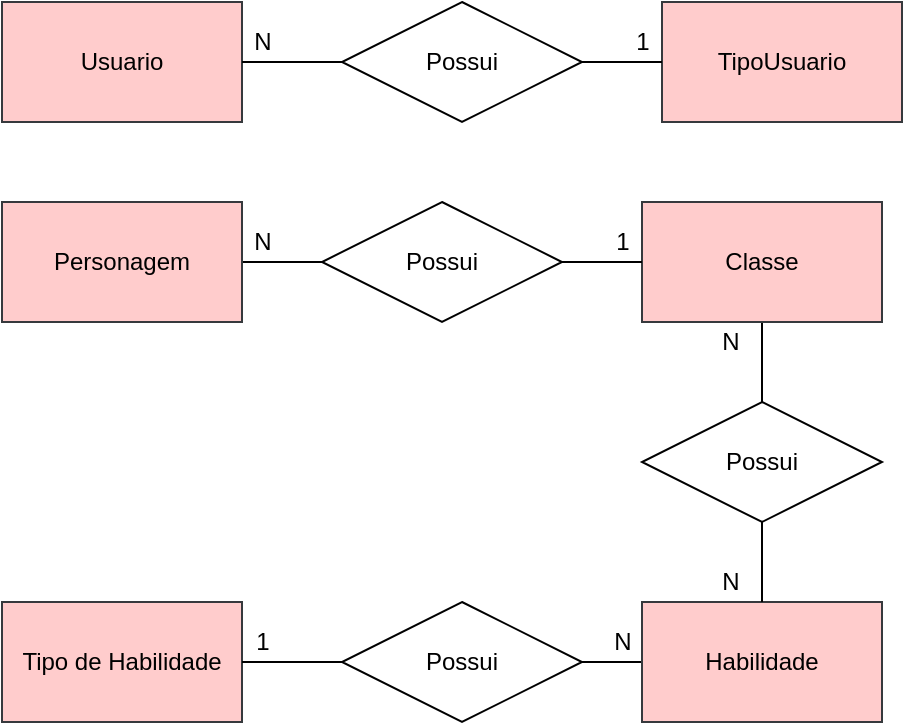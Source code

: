 <mxfile version="15.2.9" type="device" pages="2"><diagram id="pe6S_byXZUkdJXPU5mEr" name="Conceitual"><mxGraphModel dx="827" dy="1621" grid="1" gridSize="10" guides="1" tooltips="1" connect="1" arrows="1" fold="1" page="1" pageScale="1" pageWidth="827" pageHeight="1169" math="0" shadow="0"><root><mxCell id="0"/><mxCell id="1" parent="0"/><mxCell id="32VMa2iup4EwKvDJx6Ky-8" value="" style="edgeStyle=orthogonalEdgeStyle;rounded=0;orthogonalLoop=1;jettySize=auto;html=1;endArrow=none;endFill=0;" parent="1" source="32VMa2iup4EwKvDJx6Ky-1" target="32VMa2iup4EwKvDJx6Ky-5" edge="1"><mxGeometry relative="1" as="geometry"/></mxCell><mxCell id="32VMa2iup4EwKvDJx6Ky-1" value="Personagem" style="rounded=0;whiteSpace=wrap;html=1;fillColor=#ffcccc;strokeColor=#36393d;" parent="1" vertex="1"><mxGeometry x="40" y="40" width="120" height="60" as="geometry"/></mxCell><mxCell id="32VMa2iup4EwKvDJx6Ky-10" value="" style="edgeStyle=orthogonalEdgeStyle;rounded=0;orthogonalLoop=1;jettySize=auto;html=1;endArrow=none;endFill=0;" parent="1" source="32VMa2iup4EwKvDJx6Ky-2" target="32VMa2iup4EwKvDJx6Ky-6" edge="1"><mxGeometry relative="1" as="geometry"/></mxCell><mxCell id="32VMa2iup4EwKvDJx6Ky-2" value="Classe" style="rounded=0;whiteSpace=wrap;html=1;fillColor=#ffcccc;strokeColor=#36393d;" parent="1" vertex="1"><mxGeometry x="360" y="40" width="120" height="60" as="geometry"/></mxCell><mxCell id="32VMa2iup4EwKvDJx6Ky-12" value="" style="edgeStyle=orthogonalEdgeStyle;rounded=0;orthogonalLoop=1;jettySize=auto;html=1;endArrow=none;endFill=0;" parent="1" source="32VMa2iup4EwKvDJx6Ky-3" target="32VMa2iup4EwKvDJx6Ky-7" edge="1"><mxGeometry relative="1" as="geometry"/></mxCell><mxCell id="32VMa2iup4EwKvDJx6Ky-3" value="Habilidade" style="rounded=0;whiteSpace=wrap;html=1;fillColor=#ffcccc;strokeColor=#36393d;" parent="1" vertex="1"><mxGeometry x="360" y="240" width="120" height="60" as="geometry"/></mxCell><mxCell id="32VMa2iup4EwKvDJx6Ky-4" value="Tipo de Habilidade" style="rounded=0;whiteSpace=wrap;html=1;fillColor=#ffcccc;strokeColor=#36393d;" parent="1" vertex="1"><mxGeometry x="40" y="240" width="120" height="60" as="geometry"/></mxCell><mxCell id="32VMa2iup4EwKvDJx6Ky-9" value="" style="edgeStyle=orthogonalEdgeStyle;rounded=0;orthogonalLoop=1;jettySize=auto;html=1;endArrow=none;endFill=0;" parent="1" source="32VMa2iup4EwKvDJx6Ky-5" target="32VMa2iup4EwKvDJx6Ky-2" edge="1"><mxGeometry relative="1" as="geometry"/></mxCell><mxCell id="32VMa2iup4EwKvDJx6Ky-5" value="Possui" style="shape=rhombus;perimeter=rhombusPerimeter;whiteSpace=wrap;html=1;align=center;" parent="1" vertex="1"><mxGeometry x="200" y="40" width="120" height="60" as="geometry"/></mxCell><mxCell id="32VMa2iup4EwKvDJx6Ky-11" value="" style="edgeStyle=orthogonalEdgeStyle;rounded=0;orthogonalLoop=1;jettySize=auto;html=1;endArrow=none;endFill=0;" parent="1" source="32VMa2iup4EwKvDJx6Ky-6" target="32VMa2iup4EwKvDJx6Ky-3" edge="1"><mxGeometry relative="1" as="geometry"/></mxCell><mxCell id="32VMa2iup4EwKvDJx6Ky-6" value="Possui" style="shape=rhombus;perimeter=rhombusPerimeter;whiteSpace=wrap;html=1;align=center;" parent="1" vertex="1"><mxGeometry x="360" y="140" width="120" height="60" as="geometry"/></mxCell><mxCell id="32VMa2iup4EwKvDJx6Ky-13" value="" style="edgeStyle=orthogonalEdgeStyle;rounded=0;orthogonalLoop=1;jettySize=auto;html=1;endArrow=none;endFill=0;" parent="1" source="32VMa2iup4EwKvDJx6Ky-7" target="32VMa2iup4EwKvDJx6Ky-4" edge="1"><mxGeometry relative="1" as="geometry"/></mxCell><mxCell id="32VMa2iup4EwKvDJx6Ky-7" value="Possui" style="shape=rhombus;perimeter=rhombusPerimeter;whiteSpace=wrap;html=1;align=center;" parent="1" vertex="1"><mxGeometry x="210" y="240" width="120" height="60" as="geometry"/></mxCell><mxCell id="32VMa2iup4EwKvDJx6Ky-14" value="1" style="text;html=1;align=center;verticalAlign=middle;resizable=0;points=[];autosize=1;strokeColor=none;" parent="1" vertex="1"><mxGeometry x="160" y="250" width="20" height="20" as="geometry"/></mxCell><mxCell id="32VMa2iup4EwKvDJx6Ky-15" value="N" style="text;html=1;align=center;verticalAlign=middle;resizable=0;points=[];autosize=1;strokeColor=none;" parent="1" vertex="1"><mxGeometry x="160" y="50" width="20" height="20" as="geometry"/></mxCell><mxCell id="32VMa2iup4EwKvDJx6Ky-16" value="1" style="text;html=1;align=center;verticalAlign=middle;resizable=0;points=[];autosize=1;strokeColor=none;" parent="1" vertex="1"><mxGeometry x="340" y="50" width="20" height="20" as="geometry"/></mxCell><mxCell id="32VMa2iup4EwKvDJx6Ky-17" value="N" style="text;html=1;align=center;verticalAlign=middle;resizable=0;points=[];autosize=1;strokeColor=none;" parent="1" vertex="1"><mxGeometry x="394" y="220" width="20" height="20" as="geometry"/></mxCell><mxCell id="32VMa2iup4EwKvDJx6Ky-18" value="N" style="text;html=1;align=center;verticalAlign=middle;resizable=0;points=[];autosize=1;strokeColor=none;" parent="1" vertex="1"><mxGeometry x="394" y="100" width="20" height="20" as="geometry"/></mxCell><mxCell id="32VMa2iup4EwKvDJx6Ky-19" value="N" style="text;html=1;align=center;verticalAlign=middle;resizable=0;points=[];autosize=1;strokeColor=none;" parent="1" vertex="1"><mxGeometry x="340" y="250" width="20" height="20" as="geometry"/></mxCell><mxCell id="jNYJSeb-MGrkqm-s81Lj-1" value="Usuario" style="rounded=0;whiteSpace=wrap;html=1;fillColor=#ffcccc;strokeColor=#36393d;" parent="1" vertex="1"><mxGeometry x="40" y="-60" width="120" height="60" as="geometry"/></mxCell><mxCell id="jNYJSeb-MGrkqm-s81Lj-2" value="TipoUsuario" style="rounded=0;whiteSpace=wrap;html=1;fillColor=#ffcccc;strokeColor=#36393d;" parent="1" vertex="1"><mxGeometry x="370" y="-60" width="120" height="60" as="geometry"/></mxCell><mxCell id="jNYJSeb-MGrkqm-s81Lj-9" style="edgeStyle=orthogonalEdgeStyle;rounded=0;orthogonalLoop=1;jettySize=auto;html=1;entryX=0;entryY=0.5;entryDx=0;entryDy=0;endArrow=none;endFill=0;" parent="1" source="jNYJSeb-MGrkqm-s81Lj-8" target="jNYJSeb-MGrkqm-s81Lj-2" edge="1"><mxGeometry relative="1" as="geometry"/></mxCell><mxCell id="jNYJSeb-MGrkqm-s81Lj-10" style="edgeStyle=orthogonalEdgeStyle;rounded=0;orthogonalLoop=1;jettySize=auto;html=1;endArrow=none;endFill=0;" parent="1" source="jNYJSeb-MGrkqm-s81Lj-8" edge="1"><mxGeometry relative="1" as="geometry"><mxPoint x="160" y="-30" as="targetPoint"/></mxGeometry></mxCell><mxCell id="jNYJSeb-MGrkqm-s81Lj-8" value="Possui" style="shape=rhombus;perimeter=rhombusPerimeter;whiteSpace=wrap;html=1;align=center;" parent="1" vertex="1"><mxGeometry x="210" y="-60" width="120" height="60" as="geometry"/></mxCell><mxCell id="jNYJSeb-MGrkqm-s81Lj-11" value="1" style="text;html=1;align=center;verticalAlign=middle;resizable=0;points=[];autosize=1;strokeColor=none;" parent="1" vertex="1"><mxGeometry x="350" y="-50" width="20" height="20" as="geometry"/></mxCell><mxCell id="jNYJSeb-MGrkqm-s81Lj-12" value="N" style="text;html=1;align=center;verticalAlign=middle;resizable=0;points=[];autosize=1;strokeColor=none;" parent="1" vertex="1"><mxGeometry x="160" y="-50" width="20" height="20" as="geometry"/></mxCell></root></mxGraphModel></diagram><diagram id="WA9pQKZmRM6LVmnjSdNz" name="Lógico"><mxGraphModel dx="827" dy="452" grid="1" gridSize="10" guides="1" tooltips="1" connect="1" arrows="1" fold="1" page="1" pageScale="1" pageWidth="827" pageHeight="1169" math="0" shadow="0"><root><mxCell id="51PjIUgPOjgPhP40xyAd-0"/><mxCell id="51PjIUgPOjgPhP40xyAd-1" parent="51PjIUgPOjgPhP40xyAd-0"/><mxCell id="hi-IT4I07AFx1sJYs_g6-0" value="Personagem" style="shape=table;startSize=30;container=1;collapsible=1;childLayout=tableLayout;fixedRows=1;rowLines=0;fontStyle=1;align=center;resizeLast=1;" parent="51PjIUgPOjgPhP40xyAd-1" vertex="1"><mxGeometry x="90" y="520" width="180" height="250" as="geometry"/></mxCell><mxCell id="hi-IT4I07AFx1sJYs_g6-1" value="" style="shape=partialRectangle;collapsible=0;dropTarget=0;pointerEvents=0;fillColor=none;top=0;left=0;bottom=0;right=0;points=[[0,0.5],[1,0.5]];portConstraint=eastwest;" parent="hi-IT4I07AFx1sJYs_g6-0" vertex="1"><mxGeometry y="30" width="180" height="30" as="geometry"/></mxCell><mxCell id="hi-IT4I07AFx1sJYs_g6-2" value="PK" style="shape=partialRectangle;connectable=0;fillColor=none;top=0;left=0;bottom=0;right=0;fontStyle=1;overflow=hidden;" parent="hi-IT4I07AFx1sJYs_g6-1" vertex="1"><mxGeometry width="60" height="30" as="geometry"/></mxCell><mxCell id="hi-IT4I07AFx1sJYs_g6-3" value="idPersonagem" style="shape=partialRectangle;connectable=0;fillColor=none;top=0;left=0;bottom=0;right=0;align=left;spacingLeft=6;fontStyle=5;overflow=hidden;" parent="hi-IT4I07AFx1sJYs_g6-1" vertex="1"><mxGeometry x="60" width="120" height="30" as="geometry"/></mxCell><mxCell id="hi-IT4I07AFx1sJYs_g6-4" value="" style="shape=partialRectangle;collapsible=0;dropTarget=0;pointerEvents=0;fillColor=none;top=0;left=0;bottom=1;right=0;points=[[0,0.5],[1,0.5]];portConstraint=eastwest;" parent="hi-IT4I07AFx1sJYs_g6-0" vertex="1"><mxGeometry y="60" width="180" height="30" as="geometry"/></mxCell><mxCell id="hi-IT4I07AFx1sJYs_g6-5" value="FK" style="shape=partialRectangle;connectable=0;fillColor=none;top=0;left=0;bottom=0;right=0;fontStyle=1;overflow=hidden;" parent="hi-IT4I07AFx1sJYs_g6-4" vertex="1"><mxGeometry width="60" height="30" as="geometry"/></mxCell><mxCell id="hi-IT4I07AFx1sJYs_g6-6" value="idClasse" style="shape=partialRectangle;connectable=0;fillColor=none;top=0;left=0;bottom=0;right=0;align=left;spacingLeft=6;fontStyle=5;overflow=hidden;" parent="hi-IT4I07AFx1sJYs_g6-4" vertex="1"><mxGeometry x="60" width="120" height="30" as="geometry"/></mxCell><mxCell id="hi-IT4I07AFx1sJYs_g6-7" value="" style="shape=partialRectangle;collapsible=0;dropTarget=0;pointerEvents=0;fillColor=none;top=0;left=0;bottom=0;right=0;points=[[0,0.5],[1,0.5]];portConstraint=eastwest;" parent="hi-IT4I07AFx1sJYs_g6-0" vertex="1"><mxGeometry y="90" width="180" height="30" as="geometry"/></mxCell><mxCell id="hi-IT4I07AFx1sJYs_g6-8" value="" style="shape=partialRectangle;connectable=0;fillColor=none;top=0;left=0;bottom=0;right=0;editable=1;overflow=hidden;" parent="hi-IT4I07AFx1sJYs_g6-7" vertex="1"><mxGeometry width="60" height="30" as="geometry"/></mxCell><mxCell id="hi-IT4I07AFx1sJYs_g6-9" value="nomePersonagem" style="shape=partialRectangle;connectable=0;fillColor=none;top=0;left=0;bottom=0;right=0;align=left;spacingLeft=6;overflow=hidden;" parent="hi-IT4I07AFx1sJYs_g6-7" vertex="1"><mxGeometry x="60" width="120" height="30" as="geometry"/></mxCell><mxCell id="hi-IT4I07AFx1sJYs_g6-10" value="" style="shape=partialRectangle;collapsible=0;dropTarget=0;pointerEvents=0;fillColor=none;top=0;left=0;bottom=0;right=0;points=[[0,0.5],[1,0.5]];portConstraint=eastwest;" parent="hi-IT4I07AFx1sJYs_g6-0" vertex="1"><mxGeometry y="120" width="180" height="30" as="geometry"/></mxCell><mxCell id="hi-IT4I07AFx1sJYs_g6-11" value="" style="shape=partialRectangle;connectable=0;fillColor=none;top=0;left=0;bottom=0;right=0;editable=1;overflow=hidden;" parent="hi-IT4I07AFx1sJYs_g6-10" vertex="1"><mxGeometry width="60" height="30" as="geometry"/></mxCell><mxCell id="hi-IT4I07AFx1sJYs_g6-12" value="Max.Vida" style="shape=partialRectangle;connectable=0;fillColor=none;top=0;left=0;bottom=0;right=0;align=left;spacingLeft=6;overflow=hidden;" parent="hi-IT4I07AFx1sJYs_g6-10" vertex="1"><mxGeometry x="60" width="120" height="30" as="geometry"/></mxCell><mxCell id="CB9X2LhZkORgHgp0hoy0-3" value="" style="shape=partialRectangle;collapsible=0;dropTarget=0;pointerEvents=0;fillColor=none;top=0;left=0;bottom=0;right=0;points=[[0,0.5],[1,0.5]];portConstraint=eastwest;" parent="hi-IT4I07AFx1sJYs_g6-0" vertex="1"><mxGeometry y="150" width="180" height="30" as="geometry"/></mxCell><mxCell id="CB9X2LhZkORgHgp0hoy0-4" value="" style="shape=partialRectangle;connectable=0;fillColor=none;top=0;left=0;bottom=0;right=0;editable=1;overflow=hidden;" parent="CB9X2LhZkORgHgp0hoy0-3" vertex="1"><mxGeometry width="60" height="30" as="geometry"/></mxCell><mxCell id="CB9X2LhZkORgHgp0hoy0-5" value="Max.Mana" style="shape=partialRectangle;connectable=0;fillColor=none;top=0;left=0;bottom=0;right=0;align=left;spacingLeft=6;overflow=hidden;" parent="CB9X2LhZkORgHgp0hoy0-3" vertex="1"><mxGeometry x="60" width="120" height="30" as="geometry"/></mxCell><mxCell id="CB9X2LhZkORgHgp0hoy0-6" value="" style="shape=partialRectangle;collapsible=0;dropTarget=0;pointerEvents=0;fillColor=none;top=0;left=0;bottom=0;right=0;points=[[0,0.5],[1,0.5]];portConstraint=eastwest;" parent="hi-IT4I07AFx1sJYs_g6-0" vertex="1"><mxGeometry y="180" width="180" height="30" as="geometry"/></mxCell><mxCell id="CB9X2LhZkORgHgp0hoy0-7" value="" style="shape=partialRectangle;connectable=0;fillColor=none;top=0;left=0;bottom=0;right=0;editable=1;overflow=hidden;" parent="CB9X2LhZkORgHgp0hoy0-6" vertex="1"><mxGeometry width="60" height="30" as="geometry"/></mxCell><mxCell id="CB9X2LhZkORgHgp0hoy0-8" value="dataCriacao" style="shape=partialRectangle;connectable=0;fillColor=none;top=0;left=0;bottom=0;right=0;align=left;spacingLeft=6;overflow=hidden;" parent="CB9X2LhZkORgHgp0hoy0-6" vertex="1"><mxGeometry x="60" width="120" height="30" as="geometry"/></mxCell><mxCell id="CB9X2LhZkORgHgp0hoy0-9" value="" style="shape=partialRectangle;collapsible=0;dropTarget=0;pointerEvents=0;fillColor=none;top=0;left=0;bottom=0;right=0;points=[[0,0.5],[1,0.5]];portConstraint=eastwest;" parent="hi-IT4I07AFx1sJYs_g6-0" vertex="1"><mxGeometry y="210" width="180" height="30" as="geometry"/></mxCell><mxCell id="CB9X2LhZkORgHgp0hoy0-10" value="" style="shape=partialRectangle;connectable=0;fillColor=none;top=0;left=0;bottom=0;right=0;editable=1;overflow=hidden;" parent="CB9X2LhZkORgHgp0hoy0-9" vertex="1"><mxGeometry width="60" height="30" as="geometry"/></mxCell><mxCell id="CB9X2LhZkORgHgp0hoy0-11" value="dataAtualizacao" style="shape=partialRectangle;connectable=0;fillColor=none;top=0;left=0;bottom=0;right=0;align=left;spacingLeft=6;overflow=hidden;" parent="CB9X2LhZkORgHgp0hoy0-9" vertex="1"><mxGeometry x="60" width="120" height="30" as="geometry"/></mxCell><mxCell id="CB9X2LhZkORgHgp0hoy0-12" value="Classe" style="shape=table;startSize=30;container=1;collapsible=1;childLayout=tableLayout;fixedRows=1;rowLines=0;fontStyle=1;align=center;resizeLast=1;" parent="51PjIUgPOjgPhP40xyAd-1" vertex="1"><mxGeometry x="350" y="520" width="180" height="100" as="geometry"/></mxCell><mxCell id="CB9X2LhZkORgHgp0hoy0-13" value="" style="shape=partialRectangle;collapsible=0;dropTarget=0;pointerEvents=0;fillColor=none;top=0;left=0;bottom=1;right=0;points=[[0,0.5],[1,0.5]];portConstraint=eastwest;" parent="CB9X2LhZkORgHgp0hoy0-12" vertex="1"><mxGeometry y="30" width="180" height="30" as="geometry"/></mxCell><mxCell id="CB9X2LhZkORgHgp0hoy0-14" value="PK" style="shape=partialRectangle;connectable=0;fillColor=none;top=0;left=0;bottom=0;right=0;fontStyle=1;overflow=hidden;" parent="CB9X2LhZkORgHgp0hoy0-13" vertex="1"><mxGeometry width="30" height="30" as="geometry"/></mxCell><mxCell id="CB9X2LhZkORgHgp0hoy0-15" value="idClasse" style="shape=partialRectangle;connectable=0;fillColor=none;top=0;left=0;bottom=0;right=0;align=left;spacingLeft=6;fontStyle=5;overflow=hidden;" parent="CB9X2LhZkORgHgp0hoy0-13" vertex="1"><mxGeometry x="30" width="150" height="30" as="geometry"/></mxCell><mxCell id="CB9X2LhZkORgHgp0hoy0-16" value="" style="shape=partialRectangle;collapsible=0;dropTarget=0;pointerEvents=0;fillColor=none;top=0;left=0;bottom=0;right=0;points=[[0,0.5],[1,0.5]];portConstraint=eastwest;" parent="CB9X2LhZkORgHgp0hoy0-12" vertex="1"><mxGeometry y="60" width="180" height="30" as="geometry"/></mxCell><mxCell id="CB9X2LhZkORgHgp0hoy0-17" value="" style="shape=partialRectangle;connectable=0;fillColor=none;top=0;left=0;bottom=0;right=0;editable=1;overflow=hidden;" parent="CB9X2LhZkORgHgp0hoy0-16" vertex="1"><mxGeometry width="30" height="30" as="geometry"/></mxCell><mxCell id="CB9X2LhZkORgHgp0hoy0-18" value="tipoClasse" style="shape=partialRectangle;connectable=0;fillColor=none;top=0;left=0;bottom=0;right=0;align=left;spacingLeft=6;overflow=hidden;" parent="CB9X2LhZkORgHgp0hoy0-16" vertex="1"><mxGeometry x="30" width="150" height="30" as="geometry"/></mxCell><mxCell id="CB9X2LhZkORgHgp0hoy0-25" value="" style="edgeStyle=entityRelationEdgeStyle;fontSize=12;html=1;endArrow=ERoneToMany;exitX=0;exitY=0.5;exitDx=0;exitDy=0;entryX=1;entryY=0.5;entryDx=0;entryDy=0;" parent="51PjIUgPOjgPhP40xyAd-1" source="CB9X2LhZkORgHgp0hoy0-13" target="hi-IT4I07AFx1sJYs_g6-4" edge="1"><mxGeometry width="100" height="100" relative="1" as="geometry"><mxPoint x="370" y="780" as="sourcePoint"/><mxPoint x="470" y="680" as="targetPoint"/></mxGeometry></mxCell><mxCell id="x_6nlY1NqJ1vTZ8SMl4--0" value="HabilidadeClasse" style="shape=table;startSize=30;container=1;collapsible=1;childLayout=tableLayout;fixedRows=1;rowLines=0;fontStyle=1;align=center;resizeLast=1;" parent="51PjIUgPOjgPhP40xyAd-1" vertex="1"><mxGeometry x="350" y="630" width="180" height="130" as="geometry"/></mxCell><mxCell id="iq-xpE-tQnn8sIrEDLAo-3" value="" style="shape=partialRectangle;collapsible=0;dropTarget=0;pointerEvents=0;fillColor=none;top=0;left=0;bottom=0;right=0;points=[[0,0.5],[1,0.5]];portConstraint=eastwest;" parent="x_6nlY1NqJ1vTZ8SMl4--0" vertex="1"><mxGeometry y="30" width="180" height="30" as="geometry"/></mxCell><mxCell id="iq-xpE-tQnn8sIrEDLAo-4" value="PK" style="shape=partialRectangle;connectable=0;fillColor=none;top=0;left=0;bottom=0;right=0;fontStyle=1;overflow=hidden;" parent="iq-xpE-tQnn8sIrEDLAo-3" vertex="1"><mxGeometry width="30" height="30" as="geometry"/></mxCell><mxCell id="iq-xpE-tQnn8sIrEDLAo-5" value="idHabClasse" style="shape=partialRectangle;connectable=0;fillColor=none;top=0;left=0;bottom=0;right=0;align=left;spacingLeft=6;fontStyle=5;overflow=hidden;" parent="iq-xpE-tQnn8sIrEDLAo-3" vertex="1"><mxGeometry x="30" width="150" height="30" as="geometry"/></mxCell><mxCell id="iq-xpE-tQnn8sIrEDLAo-0" value="" style="shape=partialRectangle;collapsible=0;dropTarget=0;pointerEvents=0;fillColor=none;top=0;left=0;bottom=0;right=0;points=[[0,0.5],[1,0.5]];portConstraint=eastwest;" parent="x_6nlY1NqJ1vTZ8SMl4--0" vertex="1"><mxGeometry y="60" width="180" height="30" as="geometry"/></mxCell><mxCell id="iq-xpE-tQnn8sIrEDLAo-1" value="FK" style="shape=partialRectangle;connectable=0;fillColor=none;top=0;left=0;bottom=0;right=0;fontStyle=1;overflow=hidden;" parent="iq-xpE-tQnn8sIrEDLAo-0" vertex="1"><mxGeometry width="30" height="30" as="geometry"/></mxCell><mxCell id="iq-xpE-tQnn8sIrEDLAo-2" value="idClasse" style="shape=partialRectangle;connectable=0;fillColor=none;top=0;left=0;bottom=0;right=0;align=left;spacingLeft=6;fontStyle=5;overflow=hidden;" parent="iq-xpE-tQnn8sIrEDLAo-0" vertex="1"><mxGeometry x="30" width="150" height="30" as="geometry"/></mxCell><mxCell id="x_6nlY1NqJ1vTZ8SMl4--1" value="" style="shape=partialRectangle;collapsible=0;dropTarget=0;pointerEvents=0;fillColor=none;top=0;left=0;bottom=1;right=0;points=[[0,0.5],[1,0.5]];portConstraint=eastwest;" parent="x_6nlY1NqJ1vTZ8SMl4--0" vertex="1"><mxGeometry y="90" width="180" height="30" as="geometry"/></mxCell><mxCell id="x_6nlY1NqJ1vTZ8SMl4--2" value="PK" style="shape=partialRectangle;connectable=0;fillColor=none;top=0;left=0;bottom=0;right=0;fontStyle=1;overflow=hidden;" parent="x_6nlY1NqJ1vTZ8SMl4--1" vertex="1"><mxGeometry width="30" height="30" as="geometry"/></mxCell><mxCell id="x_6nlY1NqJ1vTZ8SMl4--3" value="idHabilidade" style="shape=partialRectangle;connectable=0;fillColor=none;top=0;left=0;bottom=0;right=0;align=left;spacingLeft=6;fontStyle=5;overflow=hidden;" parent="x_6nlY1NqJ1vTZ8SMl4--1" vertex="1"><mxGeometry x="30" width="150" height="30" as="geometry"/></mxCell><mxCell id="iq-xpE-tQnn8sIrEDLAo-6" value="" style="edgeStyle=entityRelationEdgeStyle;fontSize=12;html=1;endArrow=ERoneToMany;exitX=1;exitY=0.5;exitDx=0;exitDy=0;entryX=1;entryY=0.5;entryDx=0;entryDy=0;" parent="51PjIUgPOjgPhP40xyAd-1" source="CB9X2LhZkORgHgp0hoy0-13" target="iq-xpE-tQnn8sIrEDLAo-0" edge="1"><mxGeometry width="100" height="100" relative="1" as="geometry"><mxPoint x="660" y="610.0" as="sourcePoint"/><mxPoint x="580" y="640.0" as="targetPoint"/></mxGeometry></mxCell><mxCell id="iq-xpE-tQnn8sIrEDLAo-14" value="Habilidades" style="shape=table;startSize=30;container=1;collapsible=1;childLayout=tableLayout;fixedRows=1;rowLines=0;fontStyle=1;align=center;resizeLast=1;" parent="51PjIUgPOjgPhP40xyAd-1" vertex="1"><mxGeometry x="350" y="770" width="180" height="130" as="geometry"/></mxCell><mxCell id="iq-xpE-tQnn8sIrEDLAo-15" value="" style="shape=partialRectangle;collapsible=0;dropTarget=0;pointerEvents=0;fillColor=none;top=0;left=0;bottom=0;right=0;points=[[0,0.5],[1,0.5]];portConstraint=eastwest;" parent="iq-xpE-tQnn8sIrEDLAo-14" vertex="1"><mxGeometry y="30" width="180" height="30" as="geometry"/></mxCell><mxCell id="iq-xpE-tQnn8sIrEDLAo-16" value="PK" style="shape=partialRectangle;connectable=0;fillColor=none;top=0;left=0;bottom=0;right=0;fontStyle=1;overflow=hidden;" parent="iq-xpE-tQnn8sIrEDLAo-15" vertex="1"><mxGeometry width="60" height="30" as="geometry"/></mxCell><mxCell id="iq-xpE-tQnn8sIrEDLAo-17" value="idHabilidade" style="shape=partialRectangle;connectable=0;fillColor=none;top=0;left=0;bottom=0;right=0;align=left;spacingLeft=6;fontStyle=5;overflow=hidden;" parent="iq-xpE-tQnn8sIrEDLAo-15" vertex="1"><mxGeometry x="60" width="120" height="30" as="geometry"/></mxCell><mxCell id="iq-xpE-tQnn8sIrEDLAo-18" value="" style="shape=partialRectangle;collapsible=0;dropTarget=0;pointerEvents=0;fillColor=none;top=0;left=0;bottom=1;right=0;points=[[0,0.5],[1,0.5]];portConstraint=eastwest;" parent="iq-xpE-tQnn8sIrEDLAo-14" vertex="1"><mxGeometry y="60" width="180" height="30" as="geometry"/></mxCell><mxCell id="iq-xpE-tQnn8sIrEDLAo-19" value="FK" style="shape=partialRectangle;connectable=0;fillColor=none;top=0;left=0;bottom=0;right=0;fontStyle=1;overflow=hidden;" parent="iq-xpE-tQnn8sIrEDLAo-18" vertex="1"><mxGeometry width="60" height="30" as="geometry"/></mxCell><mxCell id="iq-xpE-tQnn8sIrEDLAo-20" value="idTipoHabilidade" style="shape=partialRectangle;connectable=0;fillColor=none;top=0;left=0;bottom=0;right=0;align=left;spacingLeft=6;fontStyle=5;overflow=hidden;" parent="iq-xpE-tQnn8sIrEDLAo-18" vertex="1"><mxGeometry x="60" width="120" height="30" as="geometry"/></mxCell><mxCell id="iq-xpE-tQnn8sIrEDLAo-21" value="" style="shape=partialRectangle;collapsible=0;dropTarget=0;pointerEvents=0;fillColor=none;top=0;left=0;bottom=0;right=0;points=[[0,0.5],[1,0.5]];portConstraint=eastwest;" parent="iq-xpE-tQnn8sIrEDLAo-14" vertex="1"><mxGeometry y="90" width="180" height="30" as="geometry"/></mxCell><mxCell id="iq-xpE-tQnn8sIrEDLAo-22" value="" style="shape=partialRectangle;connectable=0;fillColor=none;top=0;left=0;bottom=0;right=0;editable=1;overflow=hidden;" parent="iq-xpE-tQnn8sIrEDLAo-21" vertex="1"><mxGeometry width="60" height="30" as="geometry"/></mxCell><mxCell id="iq-xpE-tQnn8sIrEDLAo-23" value="nomeHab" style="shape=partialRectangle;connectable=0;fillColor=none;top=0;left=0;bottom=0;right=0;align=left;spacingLeft=6;overflow=hidden;" parent="iq-xpE-tQnn8sIrEDLAo-21" vertex="1"><mxGeometry x="60" width="120" height="30" as="geometry"/></mxCell><mxCell id="iq-xpE-tQnn8sIrEDLAo-27" value="" style="edgeStyle=entityRelationEdgeStyle;fontSize=12;html=1;endArrow=ERoneToMany;exitX=1;exitY=0.5;exitDx=0;exitDy=0;entryX=1;entryY=0.5;entryDx=0;entryDy=0;" parent="51PjIUgPOjgPhP40xyAd-1" source="iq-xpE-tQnn8sIrEDLAo-15" target="x_6nlY1NqJ1vTZ8SMl4--1" edge="1"><mxGeometry width="100" height="100" relative="1" as="geometry"><mxPoint x="610" y="760.0" as="sourcePoint"/><mxPoint x="610" y="900" as="targetPoint"/></mxGeometry></mxCell><mxCell id="iq-xpE-tQnn8sIrEDLAo-28" value="Tipo de Habilidade" style="shape=table;startSize=30;container=1;collapsible=1;childLayout=tableLayout;fixedRows=1;rowLines=0;fontStyle=1;align=center;resizeLast=1;" parent="51PjIUgPOjgPhP40xyAd-1" vertex="1"><mxGeometry x="90" y="790" width="180" height="100" as="geometry"/></mxCell><mxCell id="iq-xpE-tQnn8sIrEDLAo-29" value="" style="shape=partialRectangle;collapsible=0;dropTarget=0;pointerEvents=0;fillColor=none;top=0;left=0;bottom=1;right=0;points=[[0,0.5],[1,0.5]];portConstraint=eastwest;" parent="iq-xpE-tQnn8sIrEDLAo-28" vertex="1"><mxGeometry y="30" width="180" height="30" as="geometry"/></mxCell><mxCell id="iq-xpE-tQnn8sIrEDLAo-30" value="PK" style="shape=partialRectangle;connectable=0;fillColor=none;top=0;left=0;bottom=0;right=0;fontStyle=1;overflow=hidden;" parent="iq-xpE-tQnn8sIrEDLAo-29" vertex="1"><mxGeometry width="30" height="30" as="geometry"/></mxCell><mxCell id="iq-xpE-tQnn8sIrEDLAo-31" value="idTipoHabilidade" style="shape=partialRectangle;connectable=0;fillColor=none;top=0;left=0;bottom=0;right=0;align=left;spacingLeft=6;fontStyle=5;overflow=hidden;" parent="iq-xpE-tQnn8sIrEDLAo-29" vertex="1"><mxGeometry x="30" width="150" height="30" as="geometry"/></mxCell><mxCell id="iq-xpE-tQnn8sIrEDLAo-32" value="" style="shape=partialRectangle;collapsible=0;dropTarget=0;pointerEvents=0;fillColor=none;top=0;left=0;bottom=0;right=0;points=[[0,0.5],[1,0.5]];portConstraint=eastwest;" parent="iq-xpE-tQnn8sIrEDLAo-28" vertex="1"><mxGeometry y="60" width="180" height="30" as="geometry"/></mxCell><mxCell id="iq-xpE-tQnn8sIrEDLAo-33" value="" style="shape=partialRectangle;connectable=0;fillColor=none;top=0;left=0;bottom=0;right=0;editable=1;overflow=hidden;" parent="iq-xpE-tQnn8sIrEDLAo-32" vertex="1"><mxGeometry width="30" height="30" as="geometry"/></mxCell><mxCell id="iq-xpE-tQnn8sIrEDLAo-34" value="nomeTipo" style="shape=partialRectangle;connectable=0;fillColor=none;top=0;left=0;bottom=0;right=0;align=left;spacingLeft=6;overflow=hidden;" parent="iq-xpE-tQnn8sIrEDLAo-32" vertex="1"><mxGeometry x="30" width="150" height="30" as="geometry"/></mxCell><mxCell id="iq-xpE-tQnn8sIrEDLAo-36" value="" style="edgeStyle=entityRelationEdgeStyle;fontSize=12;html=1;endArrow=ERoneToMany;exitX=1;exitY=0.5;exitDx=0;exitDy=0;" parent="51PjIUgPOjgPhP40xyAd-1" source="iq-xpE-tQnn8sIrEDLAo-29" target="iq-xpE-tQnn8sIrEDLAo-18" edge="1"><mxGeometry width="100" height="100" relative="1" as="geometry"><mxPoint x="540" y="825" as="sourcePoint"/><mxPoint x="540" y="745" as="targetPoint"/></mxGeometry></mxCell><mxCell id="wlQqxB9-p1ilJ8pudtW_-0" value="Usuario" style="shape=table;startSize=30;container=1;collapsible=1;childLayout=tableLayout;fixedRows=1;rowLines=0;fontStyle=1;align=center;resizeLast=1;" parent="51PjIUgPOjgPhP40xyAd-1" vertex="1"><mxGeometry x="90" y="280" width="180" height="160" as="geometry"/></mxCell><mxCell id="wlQqxB9-p1ilJ8pudtW_-1" value="" style="shape=partialRectangle;collapsible=0;dropTarget=0;pointerEvents=0;fillColor=none;top=0;left=0;bottom=0;right=0;points=[[0,0.5],[1,0.5]];portConstraint=eastwest;" parent="wlQqxB9-p1ilJ8pudtW_-0" vertex="1"><mxGeometry y="30" width="180" height="30" as="geometry"/></mxCell><mxCell id="wlQqxB9-p1ilJ8pudtW_-2" value="PK" style="shape=partialRectangle;connectable=0;fillColor=none;top=0;left=0;bottom=0;right=0;fontStyle=1;overflow=hidden;" parent="wlQqxB9-p1ilJ8pudtW_-1" vertex="1"><mxGeometry width="60" height="30" as="geometry"><mxRectangle width="60" height="30" as="alternateBounds"/></mxGeometry></mxCell><mxCell id="wlQqxB9-p1ilJ8pudtW_-3" value="idUsuario" style="shape=partialRectangle;connectable=0;fillColor=none;top=0;left=0;bottom=0;right=0;align=left;spacingLeft=6;fontStyle=5;overflow=hidden;" parent="wlQqxB9-p1ilJ8pudtW_-1" vertex="1"><mxGeometry x="60" width="120" height="30" as="geometry"><mxRectangle width="120" height="30" as="alternateBounds"/></mxGeometry></mxCell><mxCell id="f558PpL7PLd-0IB8WmU5-0" value="" style="shape=partialRectangle;collapsible=0;dropTarget=0;pointerEvents=0;fillColor=none;top=0;left=0;bottom=0;right=0;points=[[0,0.5],[1,0.5]];portConstraint=eastwest;" parent="wlQqxB9-p1ilJ8pudtW_-0" vertex="1"><mxGeometry y="60" width="180" height="30" as="geometry"/></mxCell><mxCell id="f558PpL7PLd-0IB8WmU5-1" value="FK" style="shape=partialRectangle;connectable=0;fillColor=none;top=0;left=0;bottom=0;right=0;fontStyle=1;overflow=hidden;" parent="f558PpL7PLd-0IB8WmU5-0" vertex="1"><mxGeometry width="60" height="30" as="geometry"><mxRectangle width="60" height="30" as="alternateBounds"/></mxGeometry></mxCell><mxCell id="f558PpL7PLd-0IB8WmU5-2" value="idTipoUsuario" style="shape=partialRectangle;connectable=0;fillColor=none;top=0;left=0;bottom=0;right=0;align=left;spacingLeft=6;fontStyle=5;overflow=hidden;" parent="f558PpL7PLd-0IB8WmU5-0" vertex="1"><mxGeometry x="60" width="120" height="30" as="geometry"><mxRectangle width="120" height="30" as="alternateBounds"/></mxGeometry></mxCell><mxCell id="wlQqxB9-p1ilJ8pudtW_-7" value="" style="shape=partialRectangle;collapsible=0;dropTarget=0;pointerEvents=0;fillColor=none;top=0;left=0;bottom=0;right=0;points=[[0,0.5],[1,0.5]];portConstraint=eastwest;" parent="wlQqxB9-p1ilJ8pudtW_-0" vertex="1"><mxGeometry y="90" width="180" height="30" as="geometry"/></mxCell><mxCell id="wlQqxB9-p1ilJ8pudtW_-8" value="" style="shape=partialRectangle;connectable=0;fillColor=none;top=0;left=0;bottom=0;right=0;editable=1;overflow=hidden;" parent="wlQqxB9-p1ilJ8pudtW_-7" vertex="1"><mxGeometry width="60" height="30" as="geometry"><mxRectangle width="60" height="30" as="alternateBounds"/></mxGeometry></mxCell><mxCell id="wlQqxB9-p1ilJ8pudtW_-9" value="email" style="shape=partialRectangle;connectable=0;fillColor=none;top=0;left=0;bottom=0;right=0;align=left;spacingLeft=6;overflow=hidden;" parent="wlQqxB9-p1ilJ8pudtW_-7" vertex="1"><mxGeometry x="60" width="120" height="30" as="geometry"><mxRectangle width="120" height="30" as="alternateBounds"/></mxGeometry></mxCell><mxCell id="wlQqxB9-p1ilJ8pudtW_-10" value="" style="shape=partialRectangle;collapsible=0;dropTarget=0;pointerEvents=0;fillColor=none;top=0;left=0;bottom=0;right=0;points=[[0,0.5],[1,0.5]];portConstraint=eastwest;" parent="wlQqxB9-p1ilJ8pudtW_-0" vertex="1"><mxGeometry y="120" width="180" height="30" as="geometry"/></mxCell><mxCell id="wlQqxB9-p1ilJ8pudtW_-11" value="" style="shape=partialRectangle;connectable=0;fillColor=none;top=0;left=0;bottom=0;right=0;editable=1;overflow=hidden;" parent="wlQqxB9-p1ilJ8pudtW_-10" vertex="1"><mxGeometry width="60" height="30" as="geometry"><mxRectangle width="60" height="30" as="alternateBounds"/></mxGeometry></mxCell><mxCell id="wlQqxB9-p1ilJ8pudtW_-12" value="senha" style="shape=partialRectangle;connectable=0;fillColor=none;top=0;left=0;bottom=0;right=0;align=left;spacingLeft=6;overflow=hidden;" parent="wlQqxB9-p1ilJ8pudtW_-10" vertex="1"><mxGeometry x="60" width="120" height="30" as="geometry"><mxRectangle width="120" height="30" as="alternateBounds"/></mxGeometry></mxCell><mxCell id="8OnORz9D2duQ46FY-_OB-0" value="TipoUsuario" style="shape=table;startSize=30;container=1;collapsible=1;childLayout=tableLayout;fixedRows=1;rowLines=0;fontStyle=1;align=center;resizeLast=1;" parent="51PjIUgPOjgPhP40xyAd-1" vertex="1"><mxGeometry x="360" y="350" width="180" height="100" as="geometry"/></mxCell><mxCell id="8OnORz9D2duQ46FY-_OB-1" value="" style="shape=partialRectangle;collapsible=0;dropTarget=0;pointerEvents=0;fillColor=none;top=0;left=0;bottom=1;right=0;points=[[0,0.5],[1,0.5]];portConstraint=eastwest;" parent="8OnORz9D2duQ46FY-_OB-0" vertex="1"><mxGeometry y="30" width="180" height="30" as="geometry"/></mxCell><mxCell id="8OnORz9D2duQ46FY-_OB-2" value="PK" style="shape=partialRectangle;connectable=0;fillColor=none;top=0;left=0;bottom=0;right=0;fontStyle=1;overflow=hidden;" parent="8OnORz9D2duQ46FY-_OB-1" vertex="1"><mxGeometry width="30" height="30" as="geometry"/></mxCell><mxCell id="8OnORz9D2duQ46FY-_OB-3" value="idTipoUsuario" style="shape=partialRectangle;connectable=0;fillColor=none;top=0;left=0;bottom=0;right=0;align=left;spacingLeft=6;fontStyle=5;overflow=hidden;" parent="8OnORz9D2duQ46FY-_OB-1" vertex="1"><mxGeometry x="30" width="150" height="30" as="geometry"/></mxCell><mxCell id="8OnORz9D2duQ46FY-_OB-4" value="" style="shape=partialRectangle;collapsible=0;dropTarget=0;pointerEvents=0;fillColor=none;top=0;left=0;bottom=0;right=0;points=[[0,0.5],[1,0.5]];portConstraint=eastwest;" parent="8OnORz9D2duQ46FY-_OB-0" vertex="1"><mxGeometry y="60" width="180" height="30" as="geometry"/></mxCell><mxCell id="8OnORz9D2duQ46FY-_OB-5" value="" style="shape=partialRectangle;connectable=0;fillColor=none;top=0;left=0;bottom=0;right=0;editable=1;overflow=hidden;" parent="8OnORz9D2duQ46FY-_OB-4" vertex="1"><mxGeometry width="30" height="30" as="geometry"/></mxCell><mxCell id="8OnORz9D2duQ46FY-_OB-6" value="tipoPermissao" style="shape=partialRectangle;connectable=0;fillColor=none;top=0;left=0;bottom=0;right=0;align=left;spacingLeft=6;overflow=hidden;" parent="8OnORz9D2duQ46FY-_OB-4" vertex="1"><mxGeometry x="30" width="150" height="30" as="geometry"/></mxCell><mxCell id="f558PpL7PLd-0IB8WmU5-4" value="" style="edgeStyle=entityRelationEdgeStyle;fontSize=12;html=1;endArrow=ERoneToMany;exitX=0;exitY=0.5;exitDx=0;exitDy=0;entryX=1;entryY=0.5;entryDx=0;entryDy=0;" parent="51PjIUgPOjgPhP40xyAd-1" source="8OnORz9D2duQ46FY-_OB-1" target="f558PpL7PLd-0IB8WmU5-0" edge="1"><mxGeometry width="100" height="100" relative="1" as="geometry"><mxPoint x="360" y="430.0" as="sourcePoint"/><mxPoint x="280" y="460.0" as="targetPoint"/></mxGeometry></mxCell></root></mxGraphModel></diagram></mxfile>